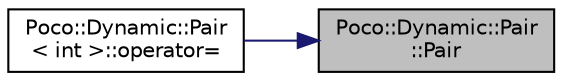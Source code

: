 digraph "Poco::Dynamic::Pair::Pair"
{
 // LATEX_PDF_SIZE
  edge [fontname="Helvetica",fontsize="10",labelfontname="Helvetica",labelfontsize="10"];
  node [fontname="Helvetica",fontsize="10",shape=record];
  rankdir="RL";
  Node1 [label="Poco::Dynamic::Pair\l::Pair",height=0.2,width=0.4,color="black", fillcolor="grey75", style="filled", fontcolor="black",tooltip=" "];
  Node1 -> Node2 [dir="back",color="midnightblue",fontsize="10",style="solid"];
  Node2 [label="Poco::Dynamic::Pair\l\< int \>::operator=",height=0.2,width=0.4,color="black", fillcolor="white", style="filled",URL="$classPoco_1_1Dynamic_1_1Pair.html#a7b5b3dd38201876c45ff5281f8ee43de",tooltip="Copy constructs Pair from another pair."];
}
